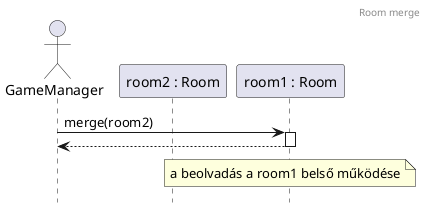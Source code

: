 @startuml RoomMerge
header Room merge
hide footbox

actor gm as "GameManager"
participant r2 as "room2 : Room"
participant r1 as "room1 : Room"

gm -> r1 ++: merge(room2)
return

note over r1
    a beolvadás a room1 belső működése
end note

/' 
látványosabb lenne, ha a room1 olvadna bele ilyenkor 
a room2-be, mert akkor több függvényhívást használnánk
így csak belső működés az egész

lentebb itthagyom a látványosabb változatot, de
lehet ez egy külön diagrammra kéne és innen csak megreferálni

actor gm as "GameManager"
participant r1 as "room1 : Room"
participant r2 as "room2 : Room"
participant act as "actor : Actor"
participant effect as "roomEffect : RoomEffect"
participant item as "item : Item"

gm -> r1 ++ : merge(room2)

loop for each effect
    r1 -> r2 ++ : addEffect(roomEffect)
    return
end

loop for each item
    r1 -> item ++ : onDrop(room2)
    return
    r1 -> r2 ++ : addItem(item)
    'itt ugye még van az inventory-val is kommunikáció
    'de azt lehet holnap megcsinálom és itt csak referálok rá
    
    return
    
    r1 -> r1 : removeItem(item)
end

loop for each actor
    r1 -> act ++: teleport(room2, true)
    return
end
'/

@enduml